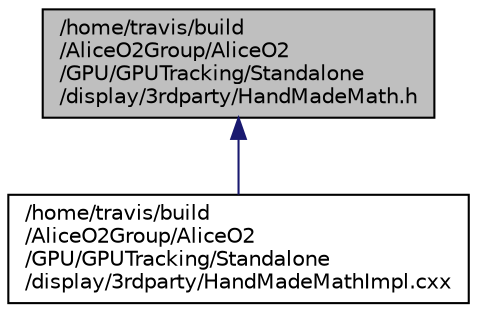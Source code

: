 digraph "/home/travis/build/AliceO2Group/AliceO2/GPU/GPUTracking/Standalone/display/3rdparty/HandMadeMath.h"
{
 // INTERACTIVE_SVG=YES
  bgcolor="transparent";
  edge [fontname="Helvetica",fontsize="10",labelfontname="Helvetica",labelfontsize="10"];
  node [fontname="Helvetica",fontsize="10",shape=record];
  Node3 [label="/home/travis/build\l/AliceO2Group/AliceO2\l/GPU/GPUTracking/Standalone\l/display/3rdparty/HandMadeMath.h",height=0.2,width=0.4,color="black", fillcolor="grey75", style="filled", fontcolor="black"];
  Node3 -> Node4 [dir="back",color="midnightblue",fontsize="10",style="solid",fontname="Helvetica"];
  Node4 [label="/home/travis/build\l/AliceO2Group/AliceO2\l/GPU/GPUTracking/Standalone\l/display/3rdparty/HandMadeMathImpl.cxx",height=0.2,width=0.4,color="black",URL="$dc/d83/HandMadeMathImpl_8cxx.html"];
}
